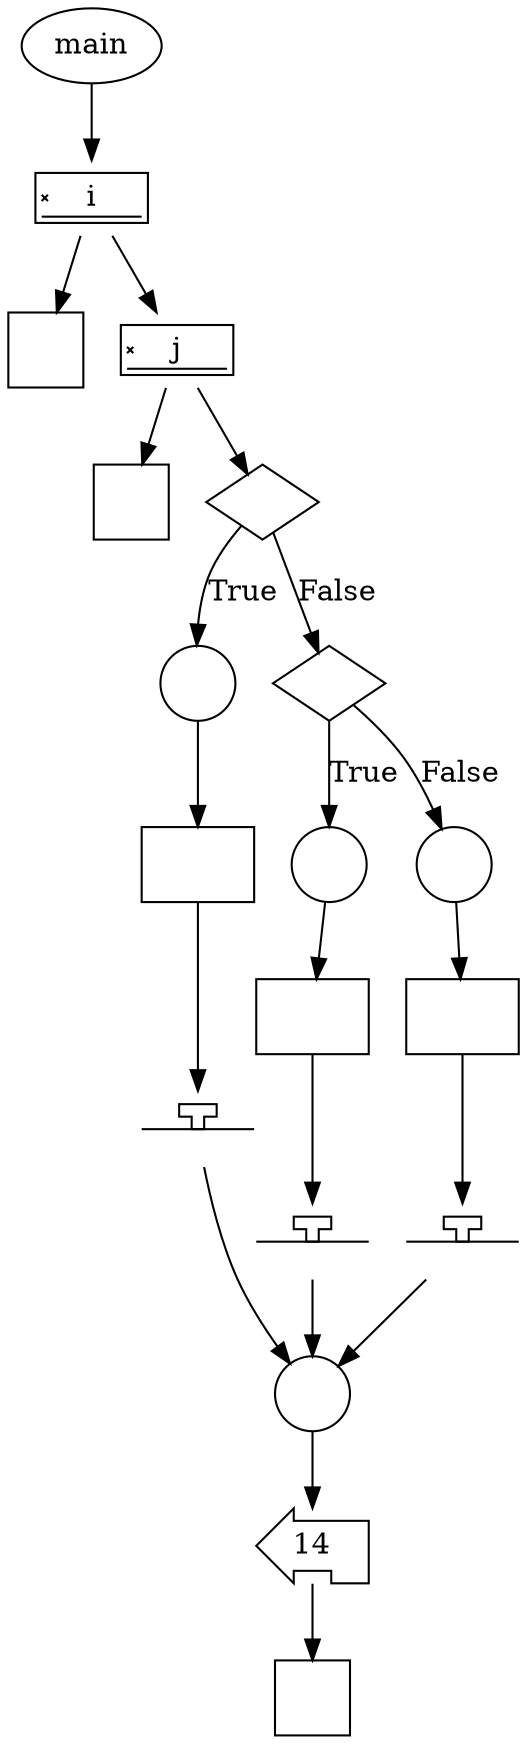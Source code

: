 digraph {
	graph [bb="0,0,243,832"];
	node [label="\N"];
	"d4993546-00d3-48c4-9cea-b5e38fd43193"	[height=0.5,
		label=main,
		pos="30,814",
		shape=ellipse,
		width=0.82932];
	"d418963b-fd70-4813-ad20-5f1e62ecdb18"	[height=0.5,
		label=i,
		pos="30,741",
		shape=signature,
		width=0.75];
	"d4993546-00d3-48c4-9cea-b5e38fd43193" -> "d418963b-fd70-4813-ad20-5f1e62ecdb18"	[pos="e,30,759.03 30,795.81 30,788.23 30,779.1 30,770.54"];
	"9785d74b-15d7-42cd-8ab5-454ba9e67afc"	[height=0.5,
		label="",
		pos="18,668",
		shape=square,
		width=0.5];
	"d418963b-fd70-4813-ad20-5f1e62ecdb18" -> "9785d74b-15d7-42cd-8ab5-454ba9e67afc"	[pos="e,20.878,686.03 27.095,722.81 25.798,715.14 24.235,705.89 22.774,697.24"];
	"e649033c-4bcd-4863-bddb-3d932d97e850"	[height=0.5,
		label=j,
		pos="81,668",
		shape=signature,
		width=0.75];
	"d418963b-fd70-4813-ad20-5f1e62ecdb18" -> "e649033c-4bcd-4863-bddb-3d932d97e850"	[pos="e,68.768,686.03 42.346,722.81 48.297,714.53 55.564,704.41 62.185,695.19"];
	"dfcd65c9-b625-4370-9125-c9f3b758bfe6"	[height=0.5,
		label="",
		pos="59,595",
		shape=square,
		width=0.5];
	"e649033c-4bcd-4863-bddb-3d932d97e850" -> "dfcd65c9-b625-4370-9125-c9f3b758bfe6"	[pos="e,64.277,613.03 75.674,649.81 73.269,642.05 70.366,632.68 67.661,623.95"];
	"27a2df16-45fa-46c2-abf5-a4a4519ba074"	[height=0.5,
		label="",
		pos="122,595",
		shape=diamond,
		width=0.75];
	"e649033c-4bcd-4863-bddb-3d932d97e850" -> "27a2df16-45fa-46c2-abf5-a4a4519ba074"	[pos="e,114.86,608.36 90.925,649.81 96.413,640.31 103.29,628.39 109.18,618.19"];
	"769bf2f7-9103-40fd-bc0a-8cca0c7d4bf2"	[height=0.5,
		label="",
		pos="89,506.5",
		shape=circle,
		width=0.5];
	"27a2df16-45fa-46c2-abf5-a4a4519ba074" -> "769bf2f7-9103-40fd-bc0a-8cca0c7d4bf2"	[label=True,
		lp="117.25,550.75",
		pos="e,93.313,524.45 114.98,581.28 111.54,574.74 107.51,566.58 104.5,559 101.53,551.51 98.794,543.21 96.481,535.51"];
	"816681f2-c745-489e-8d52-f5d3eb12a290"	[height=0.5,
		label="",
		pos="152,506.5",
		shape=diamond,
		width=0.75];
	"27a2df16-45fa-46c2-abf5-a4a4519ba074" -> "816681f2-c745-489e-8d52-f5d3eb12a290"	[label=False,
		lp="153.94,550.75",
		pos="e,147.14,521.52 126.95,579.72 131.41,566.87 138.05,547.71 143.38,532.35"];
	"96afdf1a-7628-41fe-a51a-b285f9ce5357"	[height=0.5,
		label="",
		pos="89,418",
		shape=rect,
		width=0.75];
	"769bf2f7-9103-40fd-bc0a-8cca0c7d4bf2" -> "96afdf1a-7628-41fe-a51a-b285f9ce5357"	[pos="e,89,436.35 89,488.41 89,476.76 89,461.05 89,447.52"];
	"fd443131-30e3-47a3-933e-bce598ec0479"	[height=0.5,
		label="",
		pos="89,291",
		shape=terminator,
		width=0.75];
	"96afdf1a-7628-41fe-a51a-b285f9ce5357" -> "fd443131-30e3-47a3-933e-bce598ec0479"	[pos="e,89,309.23 89,399.62 89,379.19 89,344.99 89,320.62"];
	"d0285058-c7d4-4db6-ad24-2ff613591c4c"	[height=0.5,
		label="",
		pos="144,164",
		shape=circle,
		width=0.5];
	"fd443131-30e3-47a3-933e-bce598ec0479" -> "d0285058-c7d4-4db6-ad24-2ff613591c4c"	[pos="e,133.2,178.48 92.018,272.53 94.945,257.82 100.11,236.44 108,219 112.91,208.14 119.91,197.04 126.43,187.75"];
	"a03f2a22-35df-4383-82ab-156d61197054"	[height=0.5,
		label="",
		pos="152,418",
		shape=circle,
		width=0.5];
	"816681f2-c745-489e-8d52-f5d3eb12a290" -> "a03f2a22-35df-4383-82ab-156d61197054"	[label=True,
		lp="164.75,462.25",
		pos="e,152,436.48 152,488 152,476.51 152,461.2 152,447.93"];
	"880ba9c9-2fca-4bc1-92aa-c3fb714eb654"	[height=0.5,
		label="",
		pos="211,418",
		shape=circle,
		width=0.5];
	"816681f2-c745-489e-8d52-f5d3eb12a290" -> "880ba9c9-2fca-4bc1-92aa-c3fb714eb654"	[label=False,
		lp="205.06,462.25",
		pos="e,202.97,434.28 161.89,494.52 167.74,487.8 175.13,478.91 181,470.5 186.81,462.18 192.58,452.67 197.48,444.11"];
	"4bbe3b8a-e9c2-43d7-b469-1df904adb639"	[height=0.5,
		label="",
		pos="144,345",
		shape=rect,
		width=0.75];
	"a03f2a22-35df-4383-82ab-156d61197054" -> "4bbe3b8a-e9c2-43d7-b469-1df904adb639"	[pos="e,145.92,363.03 150.06,399.81 149.2,392.14 148.16,382.89 147.18,374.24"];
	"ff5e2d27-8ab5-415d-950e-bc61642f1744"	[height=0.5,
		label="",
		pos="144,237",
		shape=terminator,
		width=0.75];
	"4bbe3b8a-e9c2-43d7-b469-1df904adb639" -> "ff5e2d27-8ab5-415d-950e-bc61642f1744"	[pos="e,144,255.34 144,326.97 144,310.76 144,286.06 144,266.79"];
	"ff5e2d27-8ab5-415d-950e-bc61642f1744" -> "d0285058-c7d4-4db6-ad24-2ff613591c4c"	[pos="e,144,182.03 144,218.81 144,211.23 144,202.1 144,193.54"];
	"aafa23a5-d076-4f04-bed6-297b573dd48a"	[height=0.5,
		label="",
		pos="216,345",
		shape=rect,
		width=0.75];
	"880ba9c9-2fca-4bc1-92aa-c3fb714eb654" -> "aafa23a5-d076-4f04-bed6-297b573dd48a"	[pos="e,214.8,363.03 212.21,399.81 212.75,392.14 213.4,382.89 214.01,374.24"];
	"6bdb5570-aa55-492b-b319-eac8cc3da2fe"	[height=0.5,
		label="",
		pos="216,237",
		shape=terminator,
		width=0.75];
	"aafa23a5-d076-4f04-bed6-297b573dd48a" -> "6bdb5570-aa55-492b-b319-eac8cc3da2fe"	[pos="e,216,255.34 216,326.97 216,310.76 216,286.06 216,266.79"];
	"6bdb5570-aa55-492b-b319-eac8cc3da2fe" -> "d0285058-c7d4-4db6-ad24-2ff613591c4c"	[pos="e,156.53,177.36 198.57,218.81 188.32,208.71 175.32,195.88 164.57,185.28"];
	"7d7557ac-faf4-4097-8b12-4faf5b878ffd"	[height=0.5,
		label=14,
		pos="144,91",
		shape=lpromoter,
		width=0.75];
	"d0285058-c7d4-4db6-ad24-2ff613591c4c" -> "7d7557ac-faf4-4097-8b12-4faf5b878ffd"	[pos="e,144,109.03 144,145.81 144,138.23 144,129.1 144,120.54"];
	"59055234-3b6d-423c-8b05-0ec3698d427b"	[height=0.5,
		label="",
		pos="144,18",
		shape=square,
		width=0.5];
	"7d7557ac-faf4-4097-8b12-4faf5b878ffd" -> "59055234-3b6d-423c-8b05-0ec3698d427b"	[pos="e,144,36.029 144,72.813 144,65.226 144,56.101 144,47.539"];
}
